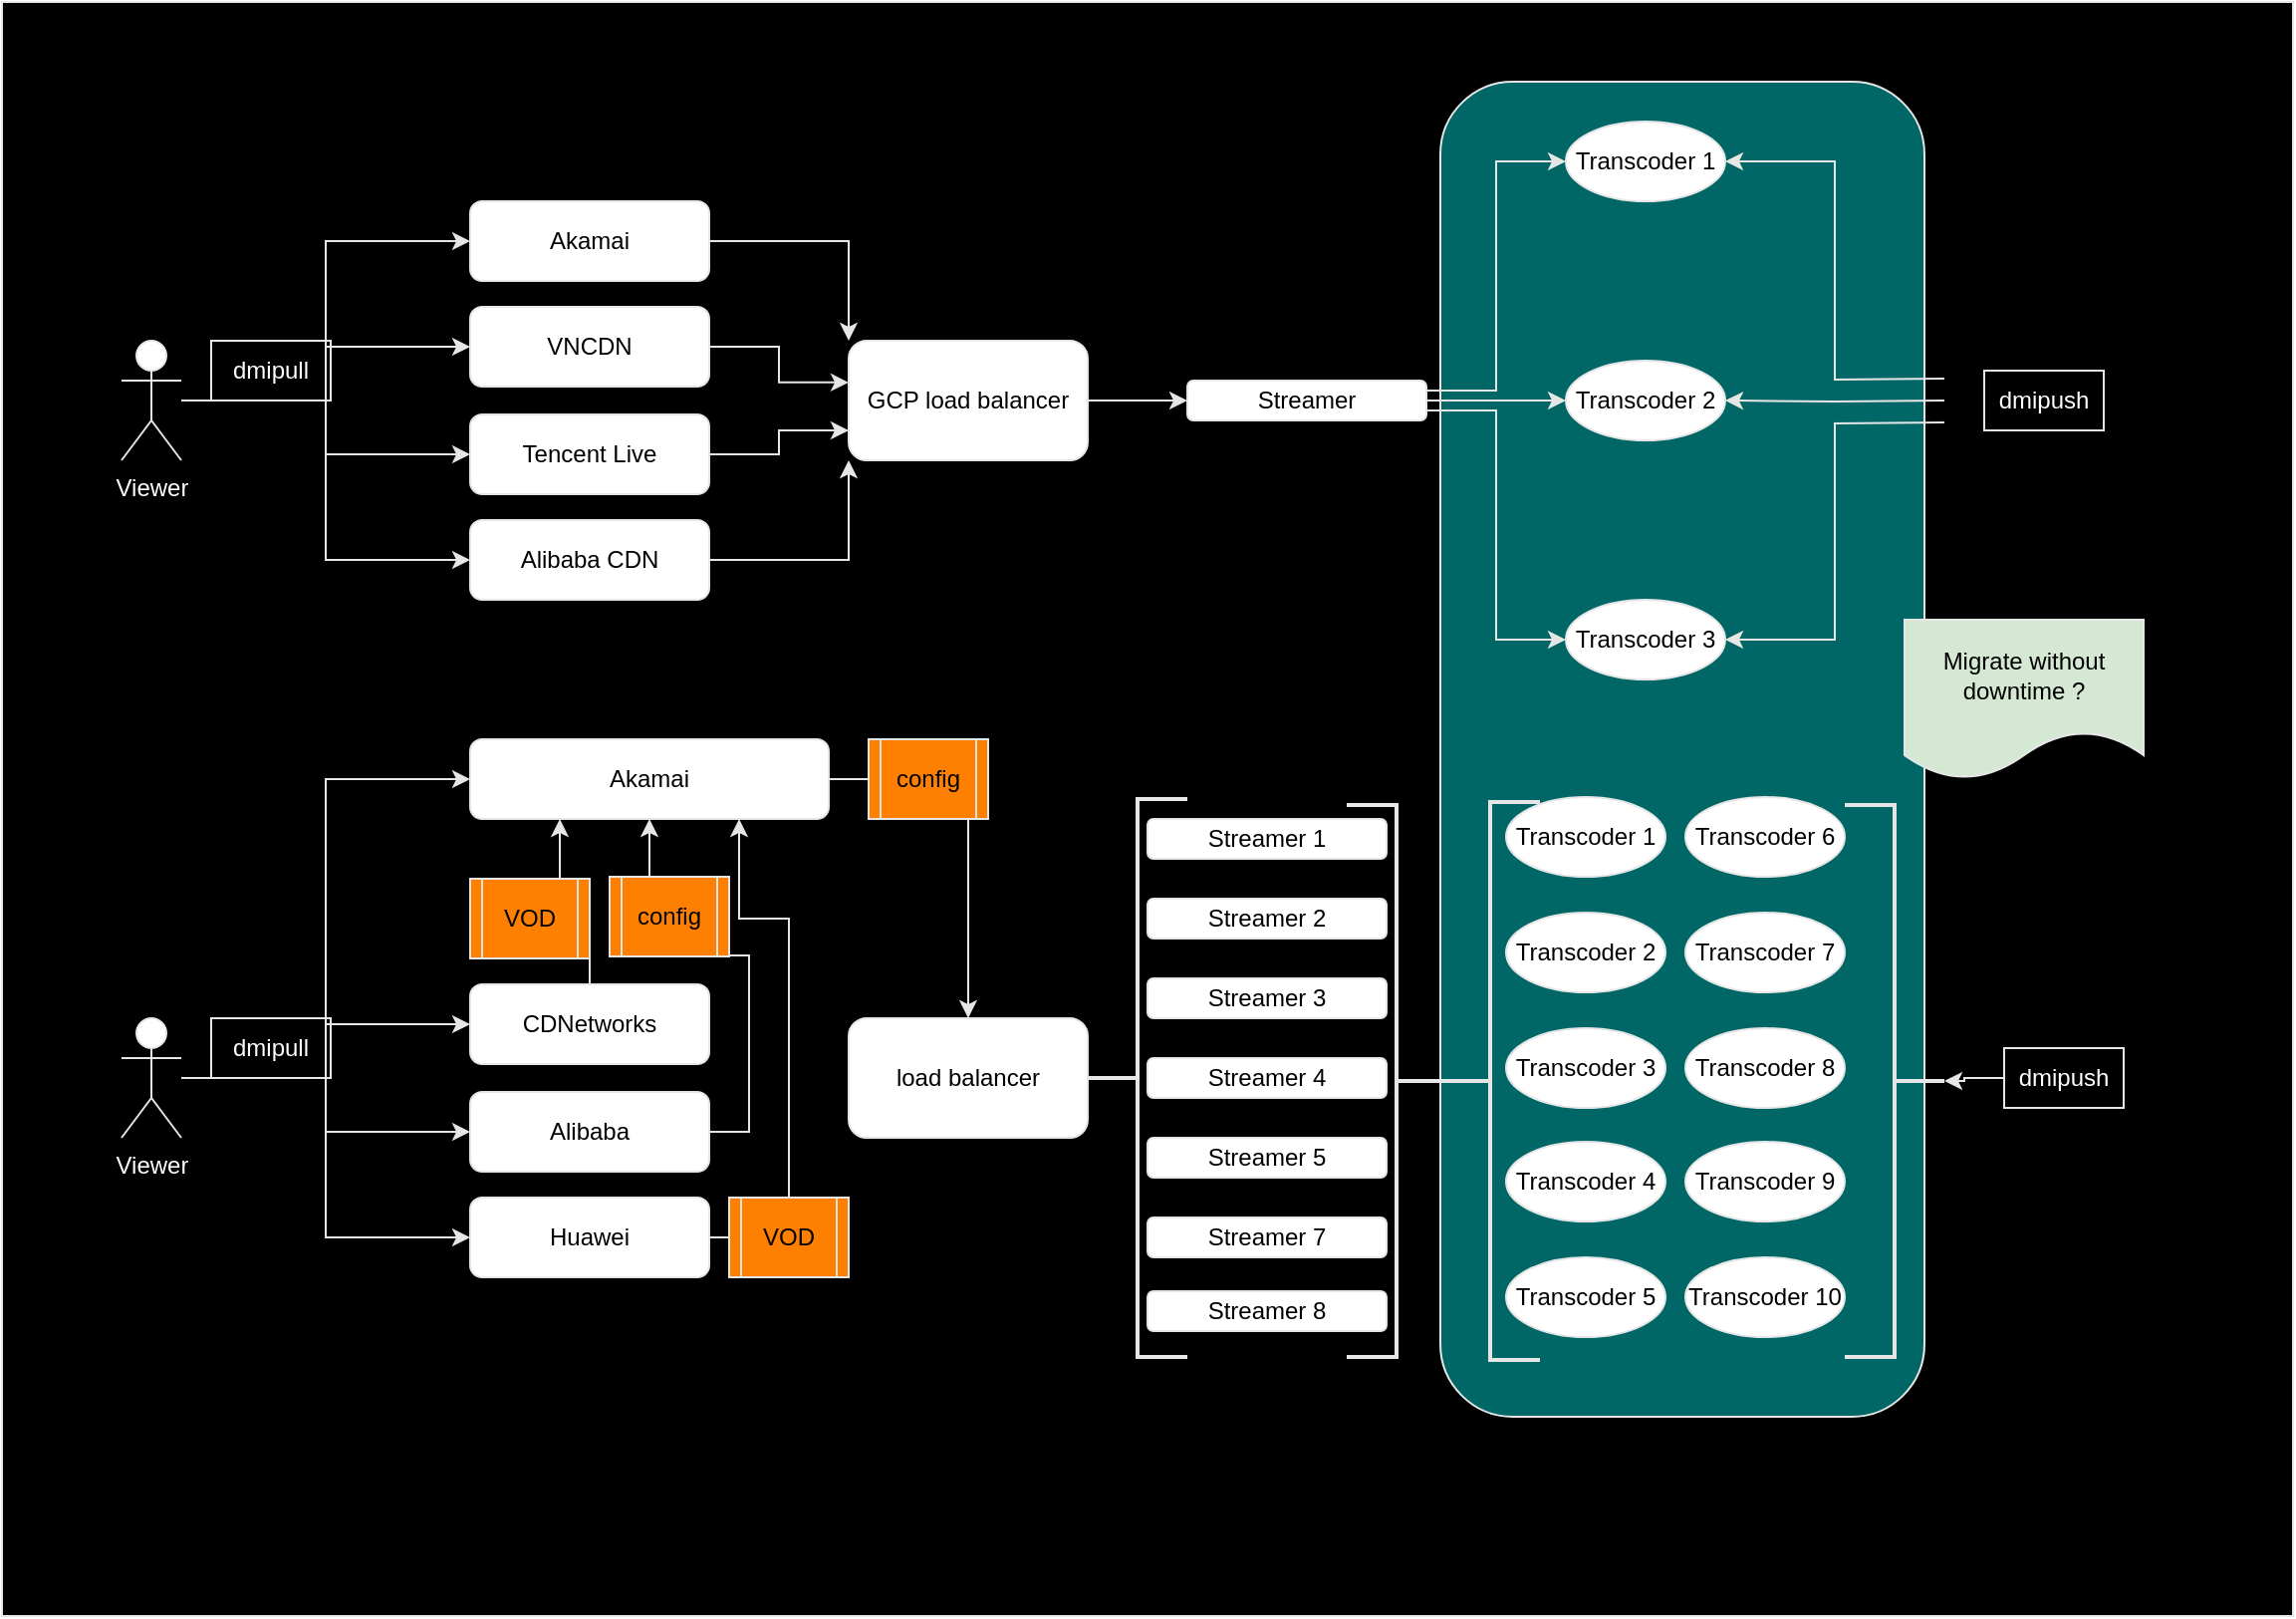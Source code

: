 <mxfile version="24.4.8" type="github" pages="2">
  <diagram id="1KbhKDzbHeSJ5B4RdYwa" name="transcoder_streamer">
    <mxGraphModel dx="1793" dy="996" grid="1" gridSize="10" guides="1" tooltips="1" connect="1" arrows="1" fold="1" page="1" pageScale="1" pageWidth="1169" pageHeight="827" math="0" shadow="0">
      <root>
        <mxCell id="0" />
        <mxCell id="1" parent="0" />
        <mxCell id="zI27R4wn_CRpD_6jLDSG-94" value="" style="rounded=0;whiteSpace=wrap;html=1;fillColor=#000000;strokeColor=#E6E6E6;" vertex="1" parent="1">
          <mxGeometry x="10" y="10" width="1150" height="810" as="geometry" />
        </mxCell>
        <mxCell id="zI27R4wn_CRpD_6jLDSG-85" value="" style="rounded=1;whiteSpace=wrap;html=1;fillColor=#006666;strokeColor=#E6E6E6;" vertex="1" parent="1">
          <mxGeometry x="732" y="50" width="243" height="670" as="geometry" />
        </mxCell>
        <mxCell id="zI27R4wn_CRpD_6jLDSG-2" style="edgeStyle=orthogonalEdgeStyle;rounded=0;orthogonalLoop=1;jettySize=auto;html=1;entryX=0;entryY=0.5;entryDx=0;entryDy=0;strokeColor=#E6E6E6;" edge="1" parent="1" source="_gu4nf4v70kEcznODloV-2" target="4mUheKU-dluLhkkH6MsR-2">
          <mxGeometry relative="1" as="geometry" />
        </mxCell>
        <mxCell id="zI27R4wn_CRpD_6jLDSG-3" style="edgeStyle=orthogonalEdgeStyle;rounded=0;orthogonalLoop=1;jettySize=auto;html=1;entryX=0;entryY=0.5;entryDx=0;entryDy=0;strokeColor=#E6E6E6;" edge="1" parent="1" source="_gu4nf4v70kEcznODloV-2" target="4mUheKU-dluLhkkH6MsR-5">
          <mxGeometry relative="1" as="geometry" />
        </mxCell>
        <mxCell id="zI27R4wn_CRpD_6jLDSG-4" style="edgeStyle=orthogonalEdgeStyle;rounded=0;orthogonalLoop=1;jettySize=auto;html=1;strokeColor=#E6E6E6;" edge="1" parent="1" source="_gu4nf4v70kEcznODloV-2" target="4mUheKU-dluLhkkH6MsR-4">
          <mxGeometry relative="1" as="geometry" />
        </mxCell>
        <mxCell id="zI27R4wn_CRpD_6jLDSG-5" style="edgeStyle=orthogonalEdgeStyle;rounded=0;orthogonalLoop=1;jettySize=auto;html=1;strokeColor=#E6E6E6;" edge="1" parent="1" source="_gu4nf4v70kEcznODloV-2" target="4mUheKU-dluLhkkH6MsR-3">
          <mxGeometry relative="1" as="geometry" />
        </mxCell>
        <mxCell id="_gu4nf4v70kEcznODloV-2" value="Viewer" style="shape=umlActor;verticalLabelPosition=bottom;verticalAlign=top;html=1;outlineConnect=0;strokeColor=#E6E6E6;fontColor=#FFFFFF;" vertex="1" parent="1">
          <mxGeometry x="70" y="180" width="30" height="60" as="geometry" />
        </mxCell>
        <mxCell id="zI27R4wn_CRpD_6jLDSG-6" style="edgeStyle=orthogonalEdgeStyle;rounded=0;orthogonalLoop=1;jettySize=auto;html=1;entryX=0;entryY=0;entryDx=0;entryDy=0;strokeColor=#E6E6E6;" edge="1" parent="1" source="4mUheKU-dluLhkkH6MsR-2" target="4mUheKU-dluLhkkH6MsR-7">
          <mxGeometry relative="1" as="geometry" />
        </mxCell>
        <mxCell id="4mUheKU-dluLhkkH6MsR-2" value="Akamai" style="rounded=1;whiteSpace=wrap;html=1;strokeColor=#E6E6E6;" vertex="1" parent="1">
          <mxGeometry x="245" y="110" width="120" height="40" as="geometry" />
        </mxCell>
        <mxCell id="4mUheKU-dluLhkkH6MsR-3" value="VNCDN" style="rounded=1;whiteSpace=wrap;html=1;strokeColor=#E6E6E6;" vertex="1" parent="1">
          <mxGeometry x="245" y="163" width="120" height="40" as="geometry" />
        </mxCell>
        <mxCell id="zI27R4wn_CRpD_6jLDSG-8" style="edgeStyle=orthogonalEdgeStyle;rounded=0;orthogonalLoop=1;jettySize=auto;html=1;entryX=0;entryY=0.75;entryDx=0;entryDy=0;strokeColor=#E6E6E6;" edge="1" parent="1" source="4mUheKU-dluLhkkH6MsR-4" target="4mUheKU-dluLhkkH6MsR-7">
          <mxGeometry relative="1" as="geometry" />
        </mxCell>
        <mxCell id="4mUheKU-dluLhkkH6MsR-4" value="Tencent Live" style="rounded=1;whiteSpace=wrap;html=1;strokeColor=#E6E6E6;" vertex="1" parent="1">
          <mxGeometry x="245" y="217" width="120" height="40" as="geometry" />
        </mxCell>
        <mxCell id="zI27R4wn_CRpD_6jLDSG-7" style="edgeStyle=orthogonalEdgeStyle;rounded=0;orthogonalLoop=1;jettySize=auto;html=1;entryX=0;entryY=1;entryDx=0;entryDy=0;strokeColor=#E6E6E6;" edge="1" parent="1" source="4mUheKU-dluLhkkH6MsR-5" target="4mUheKU-dluLhkkH6MsR-7">
          <mxGeometry relative="1" as="geometry" />
        </mxCell>
        <mxCell id="4mUheKU-dluLhkkH6MsR-5" value="Alibaba CDN" style="rounded=1;whiteSpace=wrap;html=1;strokeColor=#E6E6E6;" vertex="1" parent="1">
          <mxGeometry x="245" y="270" width="120" height="40" as="geometry" />
        </mxCell>
        <mxCell id="zI27R4wn_CRpD_6jLDSG-10" style="edgeStyle=orthogonalEdgeStyle;rounded=0;orthogonalLoop=1;jettySize=auto;html=1;strokeColor=#E6E6E6;" edge="1" parent="1" source="4mUheKU-dluLhkkH6MsR-7" target="4mUheKU-dluLhkkH6MsR-8">
          <mxGeometry relative="1" as="geometry" />
        </mxCell>
        <mxCell id="4mUheKU-dluLhkkH6MsR-7" value="GCP load balancer" style="rounded=1;whiteSpace=wrap;html=1;strokeColor=#E6E6E6;" vertex="1" parent="1">
          <mxGeometry x="435" y="180" width="120" height="60" as="geometry" />
        </mxCell>
        <mxCell id="zI27R4wn_CRpD_6jLDSG-11" style="edgeStyle=orthogonalEdgeStyle;rounded=0;orthogonalLoop=1;jettySize=auto;html=1;exitX=1;exitY=0.25;exitDx=0;exitDy=0;entryX=0;entryY=0.5;entryDx=0;entryDy=0;strokeColor=#E6E6E6;" edge="1" parent="1" source="4mUheKU-dluLhkkH6MsR-8" target="4mUheKU-dluLhkkH6MsR-9">
          <mxGeometry relative="1" as="geometry" />
        </mxCell>
        <mxCell id="zI27R4wn_CRpD_6jLDSG-12" style="edgeStyle=orthogonalEdgeStyle;rounded=0;orthogonalLoop=1;jettySize=auto;html=1;strokeColor=#E6E6E6;" edge="1" parent="1" source="4mUheKU-dluLhkkH6MsR-8" target="4mUheKU-dluLhkkH6MsR-10">
          <mxGeometry relative="1" as="geometry" />
        </mxCell>
        <mxCell id="zI27R4wn_CRpD_6jLDSG-13" style="edgeStyle=orthogonalEdgeStyle;rounded=0;orthogonalLoop=1;jettySize=auto;html=1;exitX=1;exitY=0.75;exitDx=0;exitDy=0;entryX=0;entryY=0.5;entryDx=0;entryDy=0;strokeColor=#E6E6E6;" edge="1" parent="1" source="4mUheKU-dluLhkkH6MsR-8" target="4mUheKU-dluLhkkH6MsR-11">
          <mxGeometry relative="1" as="geometry" />
        </mxCell>
        <mxCell id="4mUheKU-dluLhkkH6MsR-8" value="Streamer" style="rounded=1;whiteSpace=wrap;html=1;strokeColor=#E6E6E6;" vertex="1" parent="1">
          <mxGeometry x="605" y="200" width="120" height="20" as="geometry" />
        </mxCell>
        <mxCell id="4mUheKU-dluLhkkH6MsR-9" value="Transcoder 1" style="ellipse;whiteSpace=wrap;html=1;strokeColor=#E6E6E6;" vertex="1" parent="1">
          <mxGeometry x="795" y="70" width="80" height="40" as="geometry" />
        </mxCell>
        <mxCell id="4mUheKU-dluLhkkH6MsR-10" value="Transcoder 2" style="ellipse;whiteSpace=wrap;html=1;strokeColor=#E6E6E6;" vertex="1" parent="1">
          <mxGeometry x="795" y="190" width="80" height="40" as="geometry" />
        </mxCell>
        <mxCell id="4mUheKU-dluLhkkH6MsR-11" value="Transcoder 3" style="ellipse;whiteSpace=wrap;html=1;strokeColor=#E6E6E6;" vertex="1" parent="1">
          <mxGeometry x="795" y="310" width="80" height="40" as="geometry" />
        </mxCell>
        <mxCell id="zI27R4wn_CRpD_6jLDSG-14" style="edgeStyle=orthogonalEdgeStyle;rounded=0;orthogonalLoop=1;jettySize=auto;html=1;exitX=0;exitY=0.25;exitDx=0;exitDy=0;entryX=1;entryY=0.5;entryDx=0;entryDy=0;strokeColor=#E6E6E6;" edge="1" parent="1" target="4mUheKU-dluLhkkH6MsR-9">
          <mxGeometry relative="1" as="geometry">
            <mxPoint x="985" y="199" as="sourcePoint" />
          </mxGeometry>
        </mxCell>
        <mxCell id="zI27R4wn_CRpD_6jLDSG-15" style="edgeStyle=orthogonalEdgeStyle;rounded=0;orthogonalLoop=1;jettySize=auto;html=1;exitX=0;exitY=0.75;exitDx=0;exitDy=0;entryX=1;entryY=0.5;entryDx=0;entryDy=0;strokeColor=#E6E6E6;" edge="1" parent="1" target="4mUheKU-dluLhkkH6MsR-11">
          <mxGeometry relative="1" as="geometry">
            <mxPoint x="985" y="221" as="sourcePoint" />
          </mxGeometry>
        </mxCell>
        <mxCell id="zI27R4wn_CRpD_6jLDSG-16" style="edgeStyle=orthogonalEdgeStyle;rounded=0;orthogonalLoop=1;jettySize=auto;html=1;exitX=0;exitY=0.5;exitDx=0;exitDy=0;entryX=1;entryY=0.5;entryDx=0;entryDy=0;strokeColor=#E6E6E6;" edge="1" parent="1" target="4mUheKU-dluLhkkH6MsR-10">
          <mxGeometry relative="1" as="geometry">
            <mxPoint x="985" y="210" as="sourcePoint" />
          </mxGeometry>
        </mxCell>
        <mxCell id="zI27R4wn_CRpD_6jLDSG-9" style="edgeStyle=orthogonalEdgeStyle;rounded=0;orthogonalLoop=1;jettySize=auto;html=1;entryX=0;entryY=0.349;entryDx=0;entryDy=0;entryPerimeter=0;strokeColor=#E6E6E6;" edge="1" parent="1" source="4mUheKU-dluLhkkH6MsR-3" target="4mUheKU-dluLhkkH6MsR-7">
          <mxGeometry relative="1" as="geometry" />
        </mxCell>
        <mxCell id="zI27R4wn_CRpD_6jLDSG-17" style="edgeStyle=orthogonalEdgeStyle;rounded=0;orthogonalLoop=1;jettySize=auto;html=1;entryX=0;entryY=0.5;entryDx=0;entryDy=0;strokeColor=#E6E6E6;" edge="1" parent="1" source="zI27R4wn_CRpD_6jLDSG-21" target="zI27R4wn_CRpD_6jLDSG-23">
          <mxGeometry relative="1" as="geometry" />
        </mxCell>
        <mxCell id="zI27R4wn_CRpD_6jLDSG-18" style="edgeStyle=orthogonalEdgeStyle;rounded=0;orthogonalLoop=1;jettySize=auto;html=1;entryX=0;entryY=0.5;entryDx=0;entryDy=0;strokeColor=#E6E6E6;" edge="1" parent="1" source="zI27R4wn_CRpD_6jLDSG-21" target="zI27R4wn_CRpD_6jLDSG-28">
          <mxGeometry relative="1" as="geometry" />
        </mxCell>
        <mxCell id="zI27R4wn_CRpD_6jLDSG-19" style="edgeStyle=orthogonalEdgeStyle;rounded=0;orthogonalLoop=1;jettySize=auto;html=1;strokeColor=#E6E6E6;" edge="1" parent="1" source="zI27R4wn_CRpD_6jLDSG-21" target="zI27R4wn_CRpD_6jLDSG-26">
          <mxGeometry relative="1" as="geometry" />
        </mxCell>
        <mxCell id="zI27R4wn_CRpD_6jLDSG-20" style="edgeStyle=orthogonalEdgeStyle;rounded=0;orthogonalLoop=1;jettySize=auto;html=1;strokeColor=#E6E6E6;" edge="1" parent="1" source="zI27R4wn_CRpD_6jLDSG-21" target="zI27R4wn_CRpD_6jLDSG-24">
          <mxGeometry relative="1" as="geometry" />
        </mxCell>
        <mxCell id="zI27R4wn_CRpD_6jLDSG-21" value="Viewer" style="shape=umlActor;verticalLabelPosition=bottom;verticalAlign=top;html=1;outlineConnect=0;strokeColor=#E6E6E6;fontColor=#FFFFFF;" vertex="1" parent="1">
          <mxGeometry x="70" y="520" width="30" height="60" as="geometry" />
        </mxCell>
        <mxCell id="zI27R4wn_CRpD_6jLDSG-22" style="edgeStyle=orthogonalEdgeStyle;rounded=0;orthogonalLoop=1;jettySize=auto;html=1;entryX=0.5;entryY=0;entryDx=0;entryDy=0;strokeColor=#E6E6E6;" edge="1" parent="1" source="zI27R4wn_CRpD_6jLDSG-23" target="zI27R4wn_CRpD_6jLDSG-30">
          <mxGeometry relative="1" as="geometry" />
        </mxCell>
        <mxCell id="zI27R4wn_CRpD_6jLDSG-23" value="Akamai" style="rounded=1;whiteSpace=wrap;html=1;strokeColor=#E6E6E6;" vertex="1" parent="1">
          <mxGeometry x="245" y="380" width="180" height="40" as="geometry" />
        </mxCell>
        <mxCell id="zI27R4wn_CRpD_6jLDSG-43" style="edgeStyle=orthogonalEdgeStyle;rounded=0;orthogonalLoop=1;jettySize=auto;html=1;entryX=0.25;entryY=1;entryDx=0;entryDy=0;strokeColor=#E6E6E6;" edge="1" parent="1" source="zI27R4wn_CRpD_6jLDSG-24" target="zI27R4wn_CRpD_6jLDSG-23">
          <mxGeometry relative="1" as="geometry">
            <Array as="points">
              <mxPoint x="305" y="470" />
              <mxPoint x="290" y="470" />
            </Array>
          </mxGeometry>
        </mxCell>
        <mxCell id="zI27R4wn_CRpD_6jLDSG-24" value="CDNetworks" style="rounded=1;whiteSpace=wrap;html=1;strokeColor=#E6E6E6;" vertex="1" parent="1">
          <mxGeometry x="245" y="503" width="120" height="40" as="geometry" />
        </mxCell>
        <mxCell id="zI27R4wn_CRpD_6jLDSG-44" style="edgeStyle=orthogonalEdgeStyle;rounded=0;orthogonalLoop=1;jettySize=auto;html=1;exitX=1;exitY=0.5;exitDx=0;exitDy=0;entryX=0.5;entryY=1;entryDx=0;entryDy=0;strokeColor=#E6E6E6;" edge="1" parent="1" source="zI27R4wn_CRpD_6jLDSG-26" target="zI27R4wn_CRpD_6jLDSG-23">
          <mxGeometry relative="1" as="geometry" />
        </mxCell>
        <mxCell id="zI27R4wn_CRpD_6jLDSG-26" value="Alibaba" style="rounded=1;whiteSpace=wrap;html=1;strokeColor=#E6E6E6;" vertex="1" parent="1">
          <mxGeometry x="245" y="557" width="120" height="40" as="geometry" />
        </mxCell>
        <mxCell id="zI27R4wn_CRpD_6jLDSG-45" style="edgeStyle=orthogonalEdgeStyle;rounded=0;orthogonalLoop=1;jettySize=auto;html=1;entryX=0.75;entryY=1;entryDx=0;entryDy=0;strokeColor=#E6E6E6;" edge="1" parent="1" source="zI27R4wn_CRpD_6jLDSG-28" target="zI27R4wn_CRpD_6jLDSG-23">
          <mxGeometry relative="1" as="geometry">
            <Array as="points">
              <mxPoint x="405" y="630" />
              <mxPoint x="405" y="470" />
              <mxPoint x="380" y="470" />
            </Array>
          </mxGeometry>
        </mxCell>
        <mxCell id="zI27R4wn_CRpD_6jLDSG-28" value="Huawei" style="rounded=1;whiteSpace=wrap;html=1;strokeColor=#E6E6E6;" vertex="1" parent="1">
          <mxGeometry x="245" y="610" width="120" height="40" as="geometry" />
        </mxCell>
        <mxCell id="zI27R4wn_CRpD_6jLDSG-30" value="load balancer" style="rounded=1;whiteSpace=wrap;html=1;strokeColor=#E6E6E6;" vertex="1" parent="1">
          <mxGeometry x="435" y="520" width="120" height="60" as="geometry" />
        </mxCell>
        <mxCell id="zI27R4wn_CRpD_6jLDSG-34" value="Streamer 1" style="rounded=1;whiteSpace=wrap;html=1;strokeColor=#E6E6E6;" vertex="1" parent="1">
          <mxGeometry x="585" y="420" width="120" height="20" as="geometry" />
        </mxCell>
        <mxCell id="zI27R4wn_CRpD_6jLDSG-46" value="" style="strokeWidth=2;html=1;shape=mxgraph.flowchart.annotation_2;align=left;labelPosition=right;pointerEvents=1;strokeColor=#E6E6E6;" vertex="1" parent="1">
          <mxGeometry x="555" y="410" width="50" height="280" as="geometry" />
        </mxCell>
        <mxCell id="zI27R4wn_CRpD_6jLDSG-47" value="Streamer 2" style="rounded=1;whiteSpace=wrap;html=1;strokeColor=#E6E6E6;" vertex="1" parent="1">
          <mxGeometry x="585" y="460" width="120" height="20" as="geometry" />
        </mxCell>
        <mxCell id="zI27R4wn_CRpD_6jLDSG-50" value="Streamer 3" style="rounded=1;whiteSpace=wrap;html=1;strokeColor=#E6E6E6;" vertex="1" parent="1">
          <mxGeometry x="585" y="500" width="120" height="20" as="geometry" />
        </mxCell>
        <mxCell id="zI27R4wn_CRpD_6jLDSG-51" value="Streamer 4" style="rounded=1;whiteSpace=wrap;html=1;strokeColor=#E6E6E6;" vertex="1" parent="1">
          <mxGeometry x="585" y="540" width="120" height="20" as="geometry" />
        </mxCell>
        <mxCell id="zI27R4wn_CRpD_6jLDSG-52" value="Streamer 5" style="rounded=1;whiteSpace=wrap;html=1;strokeColor=#E6E6E6;" vertex="1" parent="1">
          <mxGeometry x="585" y="580" width="120" height="20" as="geometry" />
        </mxCell>
        <mxCell id="zI27R4wn_CRpD_6jLDSG-53" value="Streamer 7" style="rounded=1;whiteSpace=wrap;html=1;strokeColor=#E6E6E6;" vertex="1" parent="1">
          <mxGeometry x="585" y="620" width="120" height="20" as="geometry" />
        </mxCell>
        <mxCell id="zI27R4wn_CRpD_6jLDSG-54" value="Streamer 8" style="rounded=1;whiteSpace=wrap;html=1;strokeColor=#E6E6E6;" vertex="1" parent="1">
          <mxGeometry x="585" y="657" width="120" height="20" as="geometry" />
        </mxCell>
        <mxCell id="zI27R4wn_CRpD_6jLDSG-56" value="" style="strokeWidth=2;html=1;shape=mxgraph.flowchart.annotation_2;align=left;labelPosition=right;pointerEvents=1;rotation=-180;strokeColor=#E6E6E6;" vertex="1" parent="1">
          <mxGeometry x="685" y="413" width="50" height="277" as="geometry" />
        </mxCell>
        <mxCell id="zI27R4wn_CRpD_6jLDSG-58" value="Transcoder 1" style="ellipse;whiteSpace=wrap;html=1;strokeColor=#E6E6E6;" vertex="1" parent="1">
          <mxGeometry x="765" y="409" width="80" height="40" as="geometry" />
        </mxCell>
        <mxCell id="zI27R4wn_CRpD_6jLDSG-59" value="Transcoder 2" style="ellipse;whiteSpace=wrap;html=1;strokeColor=#E6E6E6;" vertex="1" parent="1">
          <mxGeometry x="765" y="467" width="80" height="40" as="geometry" />
        </mxCell>
        <mxCell id="zI27R4wn_CRpD_6jLDSG-60" value="Transcoder 3" style="ellipse;whiteSpace=wrap;html=1;strokeColor=#E6E6E6;" vertex="1" parent="1">
          <mxGeometry x="765" y="525" width="80" height="40" as="geometry" />
        </mxCell>
        <mxCell id="zI27R4wn_CRpD_6jLDSG-61" value="Transcoder 4" style="ellipse;whiteSpace=wrap;html=1;strokeColor=#E6E6E6;" vertex="1" parent="1">
          <mxGeometry x="765" y="582" width="80" height="40" as="geometry" />
        </mxCell>
        <mxCell id="zI27R4wn_CRpD_6jLDSG-62" value="Transcoder 5" style="ellipse;whiteSpace=wrap;html=1;strokeColor=#E6E6E6;" vertex="1" parent="1">
          <mxGeometry x="765" y="640" width="80" height="40" as="geometry" />
        </mxCell>
        <mxCell id="zI27R4wn_CRpD_6jLDSG-63" value="Transcoder 6" style="ellipse;whiteSpace=wrap;html=1;strokeColor=#E6E6E6;" vertex="1" parent="1">
          <mxGeometry x="855" y="409" width="80" height="40" as="geometry" />
        </mxCell>
        <mxCell id="zI27R4wn_CRpD_6jLDSG-64" value="Transcoder 7" style="ellipse;whiteSpace=wrap;html=1;strokeColor=#E6E6E6;" vertex="1" parent="1">
          <mxGeometry x="855" y="467" width="80" height="40" as="geometry" />
        </mxCell>
        <mxCell id="zI27R4wn_CRpD_6jLDSG-65" value="Transcoder 8" style="ellipse;whiteSpace=wrap;html=1;strokeColor=#E6E6E6;" vertex="1" parent="1">
          <mxGeometry x="855" y="525" width="80" height="40" as="geometry" />
        </mxCell>
        <mxCell id="zI27R4wn_CRpD_6jLDSG-66" value="Transcoder 9" style="ellipse;whiteSpace=wrap;html=1;strokeColor=#E6E6E6;" vertex="1" parent="1">
          <mxGeometry x="855" y="582" width="80" height="40" as="geometry" />
        </mxCell>
        <mxCell id="zI27R4wn_CRpD_6jLDSG-67" value="Transcoder 10" style="ellipse;whiteSpace=wrap;html=1;strokeColor=#E6E6E6;" vertex="1" parent="1">
          <mxGeometry x="855" y="640" width="80" height="40" as="geometry" />
        </mxCell>
        <mxCell id="zI27R4wn_CRpD_6jLDSG-68" value="" style="strokeWidth=2;html=1;shape=mxgraph.flowchart.annotation_2;align=left;labelPosition=right;pointerEvents=1;strokeColor=#E6E6E6;" vertex="1" parent="1">
          <mxGeometry x="732" y="411.5" width="50" height="280" as="geometry" />
        </mxCell>
        <mxCell id="zI27R4wn_CRpD_6jLDSG-69" value="" style="strokeWidth=2;html=1;shape=mxgraph.flowchart.annotation_2;align=left;labelPosition=right;pointerEvents=1;rotation=-180;strokeColor=#E6E6E6;" vertex="1" parent="1">
          <mxGeometry x="935" y="413" width="50" height="277" as="geometry" />
        </mxCell>
        <mxCell id="zI27R4wn_CRpD_6jLDSG-70" value="config" style="shape=process;whiteSpace=wrap;html=1;backgroundOutline=1;strokeColor=#E6E6E6;fillColor=#FF8000;" vertex="1" parent="1">
          <mxGeometry x="445" y="380" width="60" height="40" as="geometry" />
        </mxCell>
        <mxCell id="zI27R4wn_CRpD_6jLDSG-76" value="dmipush" style="text;html=1;align=center;verticalAlign=middle;whiteSpace=wrap;rounded=0;strokeColor=#E6E6E6;fontColor=#FFFFFF;" vertex="1" parent="1">
          <mxGeometry x="1005" y="195" width="60" height="30" as="geometry" />
        </mxCell>
        <mxCell id="zI27R4wn_CRpD_6jLDSG-84" value="" style="edgeStyle=orthogonalEdgeStyle;rounded=0;orthogonalLoop=1;jettySize=auto;html=1;strokeColor=#E6E6E6;" edge="1" parent="1" source="zI27R4wn_CRpD_6jLDSG-77" target="zI27R4wn_CRpD_6jLDSG-69">
          <mxGeometry relative="1" as="geometry" />
        </mxCell>
        <mxCell id="zI27R4wn_CRpD_6jLDSG-77" value="dmipush" style="text;html=1;align=center;verticalAlign=middle;whiteSpace=wrap;rounded=0;strokeColor=#E6E6E6;fontColor=#FFFFFF;" vertex="1" parent="1">
          <mxGeometry x="1015" y="535" width="60" height="30" as="geometry" />
        </mxCell>
        <mxCell id="zI27R4wn_CRpD_6jLDSG-78" value="dmipull" style="text;html=1;align=center;verticalAlign=middle;whiteSpace=wrap;rounded=0;strokeColor=#E6E6E6;fontColor=#FFFFFF;" vertex="1" parent="1">
          <mxGeometry x="115" y="520" width="60" height="30" as="geometry" />
        </mxCell>
        <mxCell id="zI27R4wn_CRpD_6jLDSG-79" value="dmipull" style="text;html=1;align=center;verticalAlign=middle;whiteSpace=wrap;rounded=0;strokeColor=#E6E6E6;fontColor=#FFFFFF;" vertex="1" parent="1">
          <mxGeometry x="115" y="180" width="60" height="30" as="geometry" />
        </mxCell>
        <mxCell id="zI27R4wn_CRpD_6jLDSG-81" value="VOD" style="shape=process;whiteSpace=wrap;html=1;backgroundOutline=1;strokeColor=#E6E6E6;fillColor=#FF8000;" vertex="1" parent="1">
          <mxGeometry x="375" y="610" width="60" height="40" as="geometry" />
        </mxCell>
        <mxCell id="zI27R4wn_CRpD_6jLDSG-82" value="VOD" style="shape=process;whiteSpace=wrap;html=1;backgroundOutline=1;strokeColor=#E6E6E6;fillColor=#FF8000;" vertex="1" parent="1">
          <mxGeometry x="245" y="450" width="60" height="40" as="geometry" />
        </mxCell>
        <mxCell id="zI27R4wn_CRpD_6jLDSG-83" value="config" style="shape=process;whiteSpace=wrap;html=1;backgroundOutline=1;strokeColor=#E6E6E6;fillColor=#FF8000;" vertex="1" parent="1">
          <mxGeometry x="315" y="449" width="60" height="40" as="geometry" />
        </mxCell>
        <mxCell id="zI27R4wn_CRpD_6jLDSG-89" value="Migrate without downtime ?" style="shape=document;whiteSpace=wrap;html=1;boundedLbl=1;fillColor=#d5e8d4;strokeColor=#E6E6E6;" vertex="1" parent="1">
          <mxGeometry x="965" y="320" width="120" height="80" as="geometry" />
        </mxCell>
      </root>
    </mxGraphModel>
  </diagram>
  <diagram id="kgpKYQtTHZ0yAKxKKP6v" name="Page-1">
    <mxGraphModel dx="1223" dy="1231" grid="1" gridSize="10" guides="1" tooltips="1" connect="1" arrows="1" fold="1" page="1" pageScale="1" pageWidth="850" pageHeight="1100" math="0" shadow="0">
      <root>
        <mxCell id="0" />
        <mxCell id="1" parent="0" />
        <mxCell id="3nuBFxr9cyL0pnOWT2aG-1" value="PERK UP WITH A LATTE" style="shape=table;childLayout=tableLayout;startSize=40;collapsible=0;recursiveResize=0;expand=0;fillColor=none;fontStyle=1" parent="1" vertex="1">
          <mxGeometry x="100" y="70" width="670" height="300" as="geometry" />
        </mxCell>
        <mxCell id="3nuBFxr9cyL0pnOWT2aG-2" value="" style="edgeStyle=orthogonalEdgeStyle;rounded=0;orthogonalLoop=1;jettySize=auto;html=1;" parent="3nuBFxr9cyL0pnOWT2aG-1" source="3nuBFxr9cyL0pnOWT2aG-7" target="3nuBFxr9cyL0pnOWT2aG-17" edge="1">
          <mxGeometry relative="1" as="geometry" />
        </mxCell>
        <mxCell id="3nuBFxr9cyL0pnOWT2aG-3" value="Customer" style="shape=tableRow;horizontal=0;swimlaneHead=0;swimlaneBody=0;top=0;left=0;bottom=0;right=0;fillColor=none;points=[[0,0.5],[1,0.5]];portConstraint=eastwest;startSize=40;collapsible=0;recursiveResize=0;expand=0;fontStyle=1;" parent="3nuBFxr9cyL0pnOWT2aG-1" vertex="1">
          <mxGeometry y="40" width="670" height="180" as="geometry" />
        </mxCell>
        <mxCell id="3nuBFxr9cyL0pnOWT2aG-4" value="Feel tired" style="swimlane;swimlaneHead=0;swimlaneBody=0;connectable=0;fillColor=none;startSize=40;collapsible=0;recursiveResize=0;expand=0;fontStyle=1;" parent="3nuBFxr9cyL0pnOWT2aG-3" vertex="1">
          <mxGeometry x="40" width="130" height="180" as="geometry" />
        </mxCell>
        <mxCell id="3nuBFxr9cyL0pnOWT2aG-5" style="edgeStyle=orthogonalEdgeStyle;rounded=0;orthogonalLoop=1;jettySize=auto;html=1;" parent="3nuBFxr9cyL0pnOWT2aG-4" source="3nuBFxr9cyL0pnOWT2aG-6" target="3nuBFxr9cyL0pnOWT2aG-7" edge="1">
          <mxGeometry relative="1" as="geometry" />
        </mxCell>
        <mxCell id="3nuBFxr9cyL0pnOWT2aG-6" value="Start" style="rounded=1;whiteSpace=wrap;html=1;arcSize=50;" parent="3nuBFxr9cyL0pnOWT2aG-4" vertex="1">
          <mxGeometry x="20" y="60" width="90" height="40" as="geometry" />
        </mxCell>
        <mxCell id="3nuBFxr9cyL0pnOWT2aG-7" value="Find barista" style="rounded=0;whiteSpace=wrap;html=1;" parent="3nuBFxr9cyL0pnOWT2aG-4" vertex="1">
          <mxGeometry x="20" y="120" width="90" height="40" as="geometry" />
        </mxCell>
        <mxCell id="3nuBFxr9cyL0pnOWT2aG-8" value="Make transaction" style="swimlane;swimlaneHead=0;swimlaneBody=0;connectable=0;fillColor=none;startSize=40;collapsible=0;recursiveResize=0;expand=0;fontStyle=1;" parent="3nuBFxr9cyL0pnOWT2aG-3" vertex="1">
          <mxGeometry x="170" width="370" height="180" as="geometry" />
        </mxCell>
        <mxCell id="3nuBFxr9cyL0pnOWT2aG-9" value="Request latte" style="rounded=0;whiteSpace=wrap;html=1;" parent="3nuBFxr9cyL0pnOWT2aG-8" vertex="1">
          <mxGeometry x="20" y="120" width="90" height="40" as="geometry" />
        </mxCell>
        <mxCell id="3nuBFxr9cyL0pnOWT2aG-10" value="Buy latte" style="rounded=0;whiteSpace=wrap;html=1;" parent="3nuBFxr9cyL0pnOWT2aG-8" vertex="1">
          <mxGeometry x="150" y="120" width="90" height="40" as="geometry" />
        </mxCell>
        <mxCell id="3nuBFxr9cyL0pnOWT2aG-11" value="Feel perky" style="swimlane;swimlaneHead=0;swimlaneBody=0;connectable=0;fillColor=none;startSize=40;collapsible=0;recursiveResize=0;expand=0;fontStyle=1;" parent="3nuBFxr9cyL0pnOWT2aG-3" vertex="1">
          <mxGeometry x="540" width="130" height="180" as="geometry" />
        </mxCell>
        <mxCell id="3nuBFxr9cyL0pnOWT2aG-12" style="edgeStyle=orthogonalEdgeStyle;rounded=0;orthogonalLoop=1;jettySize=auto;html=1;" parent="3nuBFxr9cyL0pnOWT2aG-11" source="3nuBFxr9cyL0pnOWT2aG-13" target="3nuBFxr9cyL0pnOWT2aG-14" edge="1">
          <mxGeometry relative="1" as="geometry" />
        </mxCell>
        <mxCell id="3nuBFxr9cyL0pnOWT2aG-13" value="Drink latte" style="rounded=0;whiteSpace=wrap;html=1;" parent="3nuBFxr9cyL0pnOWT2aG-11" vertex="1">
          <mxGeometry x="20" y="60" width="90" height="40" as="geometry" />
        </mxCell>
        <mxCell id="3nuBFxr9cyL0pnOWT2aG-14" value="End" style="rounded=1;whiteSpace=wrap;html=1;arcSize=50;" parent="3nuBFxr9cyL0pnOWT2aG-11" vertex="1">
          <mxGeometry x="20" y="120" width="90" height="40" as="geometry" />
        </mxCell>
        <mxCell id="3nuBFxr9cyL0pnOWT2aG-15" value="Barista" style="shape=tableRow;horizontal=0;swimlaneHead=0;swimlaneBody=0;top=0;left=0;bottom=0;right=0;fillColor=none;points=[[0,0.5],[1,0.5]];portConstraint=eastwest;startSize=40;collapsible=0;recursiveResize=0;expand=0;fontStyle=1;" parent="3nuBFxr9cyL0pnOWT2aG-1" vertex="1">
          <mxGeometry y="220" width="670" height="80" as="geometry" />
        </mxCell>
        <mxCell id="3nuBFxr9cyL0pnOWT2aG-16" value="" style="swimlane;swimlaneHead=0;swimlaneBody=0;connectable=0;fillColor=none;startSize=0;collapsible=0;recursiveResize=0;expand=0;fontStyle=1;" parent="3nuBFxr9cyL0pnOWT2aG-15" vertex="1">
          <mxGeometry x="40" width="130" height="80" as="geometry" />
        </mxCell>
        <mxCell id="3nuBFxr9cyL0pnOWT2aG-17" value="Greet customer" style="rounded=0;whiteSpace=wrap;html=1;" parent="3nuBFxr9cyL0pnOWT2aG-16" vertex="1">
          <mxGeometry x="20" y="20" width="90" height="40" as="geometry" />
        </mxCell>
        <mxCell id="3nuBFxr9cyL0pnOWT2aG-18" value="" style="swimlane;swimlaneHead=0;swimlaneBody=0;connectable=0;fillColor=none;startSize=0;collapsible=0;recursiveResize=0;expand=0;fontStyle=1;" parent="3nuBFxr9cyL0pnOWT2aG-15" vertex="1">
          <mxGeometry x="170" width="370" height="80" as="geometry" />
        </mxCell>
        <mxCell id="3nuBFxr9cyL0pnOWT2aG-19" value="" style="edgeStyle=orthogonalEdgeStyle;rounded=0;orthogonalLoop=1;jettySize=auto;html=1;" parent="3nuBFxr9cyL0pnOWT2aG-18" source="3nuBFxr9cyL0pnOWT2aG-20" target="3nuBFxr9cyL0pnOWT2aG-22" edge="1">
          <mxGeometry relative="1" as="geometry" />
        </mxCell>
        <mxCell id="3nuBFxr9cyL0pnOWT2aG-20" value="Accept&lt;br&gt;payment" style="rounded=0;whiteSpace=wrap;html=1;" parent="3nuBFxr9cyL0pnOWT2aG-18" vertex="1">
          <mxGeometry x="150" y="20" width="90" height="40" as="geometry" />
        </mxCell>
        <mxCell id="3nuBFxr9cyL0pnOWT2aG-21" value="Write details&lt;br&gt;on cup" style="shape=document;whiteSpace=wrap;html=1;boundedLbl=1;" parent="3nuBFxr9cyL0pnOWT2aG-18" vertex="1">
          <mxGeometry x="20" y="10" width="90" height="60" as="geometry" />
        </mxCell>
        <mxCell id="3nuBFxr9cyL0pnOWT2aG-22" value="Make latte" style="shape=process;whiteSpace=wrap;html=1;backgroundOutline=1;" parent="3nuBFxr9cyL0pnOWT2aG-18" vertex="1">
          <mxGeometry x="260" y="20" width="90" height="40" as="geometry" />
        </mxCell>
        <mxCell id="3nuBFxr9cyL0pnOWT2aG-23" value="" style="swimlane;swimlaneHead=0;swimlaneBody=0;connectable=0;fillColor=none;startSize=0;collapsible=0;recursiveResize=0;expand=0;fontStyle=1;" parent="3nuBFxr9cyL0pnOWT2aG-15" vertex="1">
          <mxGeometry x="540" width="130" height="80" as="geometry" />
        </mxCell>
        <mxCell id="3nuBFxr9cyL0pnOWT2aG-24" value="" style="edgeStyle=orthogonalEdgeStyle;rounded=0;orthogonalLoop=1;jettySize=auto;html=1;" parent="3nuBFxr9cyL0pnOWT2aG-1" source="3nuBFxr9cyL0pnOWT2aG-17" target="3nuBFxr9cyL0pnOWT2aG-9" edge="1">
          <mxGeometry relative="1" as="geometry">
            <Array as="points">
              <mxPoint x="160" y="260" />
              <mxPoint x="160" y="180" />
            </Array>
          </mxGeometry>
        </mxCell>
        <mxCell id="3nuBFxr9cyL0pnOWT2aG-25" value="" style="edgeStyle=orthogonalEdgeStyle;rounded=0;orthogonalLoop=1;jettySize=auto;html=1;" parent="3nuBFxr9cyL0pnOWT2aG-1" source="3nuBFxr9cyL0pnOWT2aG-9" target="3nuBFxr9cyL0pnOWT2aG-21" edge="1">
          <mxGeometry relative="1" as="geometry" />
        </mxCell>
        <mxCell id="3nuBFxr9cyL0pnOWT2aG-26" value="" style="edgeStyle=orthogonalEdgeStyle;rounded=0;orthogonalLoop=1;jettySize=auto;html=1;" parent="3nuBFxr9cyL0pnOWT2aG-1" source="3nuBFxr9cyL0pnOWT2aG-21" target="3nuBFxr9cyL0pnOWT2aG-10" edge="1">
          <mxGeometry relative="1" as="geometry">
            <Array as="points">
              <mxPoint x="300" y="260" />
              <mxPoint x="300" y="180" />
            </Array>
          </mxGeometry>
        </mxCell>
        <mxCell id="3nuBFxr9cyL0pnOWT2aG-27" value="" style="edgeStyle=orthogonalEdgeStyle;rounded=0;orthogonalLoop=1;jettySize=auto;html=1;" parent="3nuBFxr9cyL0pnOWT2aG-1" source="3nuBFxr9cyL0pnOWT2aG-10" target="3nuBFxr9cyL0pnOWT2aG-20" edge="1">
          <mxGeometry relative="1" as="geometry" />
        </mxCell>
        <mxCell id="3nuBFxr9cyL0pnOWT2aG-28" style="edgeStyle=orthogonalEdgeStyle;rounded=0;orthogonalLoop=1;jettySize=auto;html=1;" parent="3nuBFxr9cyL0pnOWT2aG-1" source="3nuBFxr9cyL0pnOWT2aG-22" target="3nuBFxr9cyL0pnOWT2aG-13" edge="1">
          <mxGeometry relative="1" as="geometry">
            <Array as="points">
              <mxPoint x="530" y="260" />
              <mxPoint x="530" y="120" />
            </Array>
          </mxGeometry>
        </mxCell>
      </root>
    </mxGraphModel>
  </diagram>
</mxfile>
